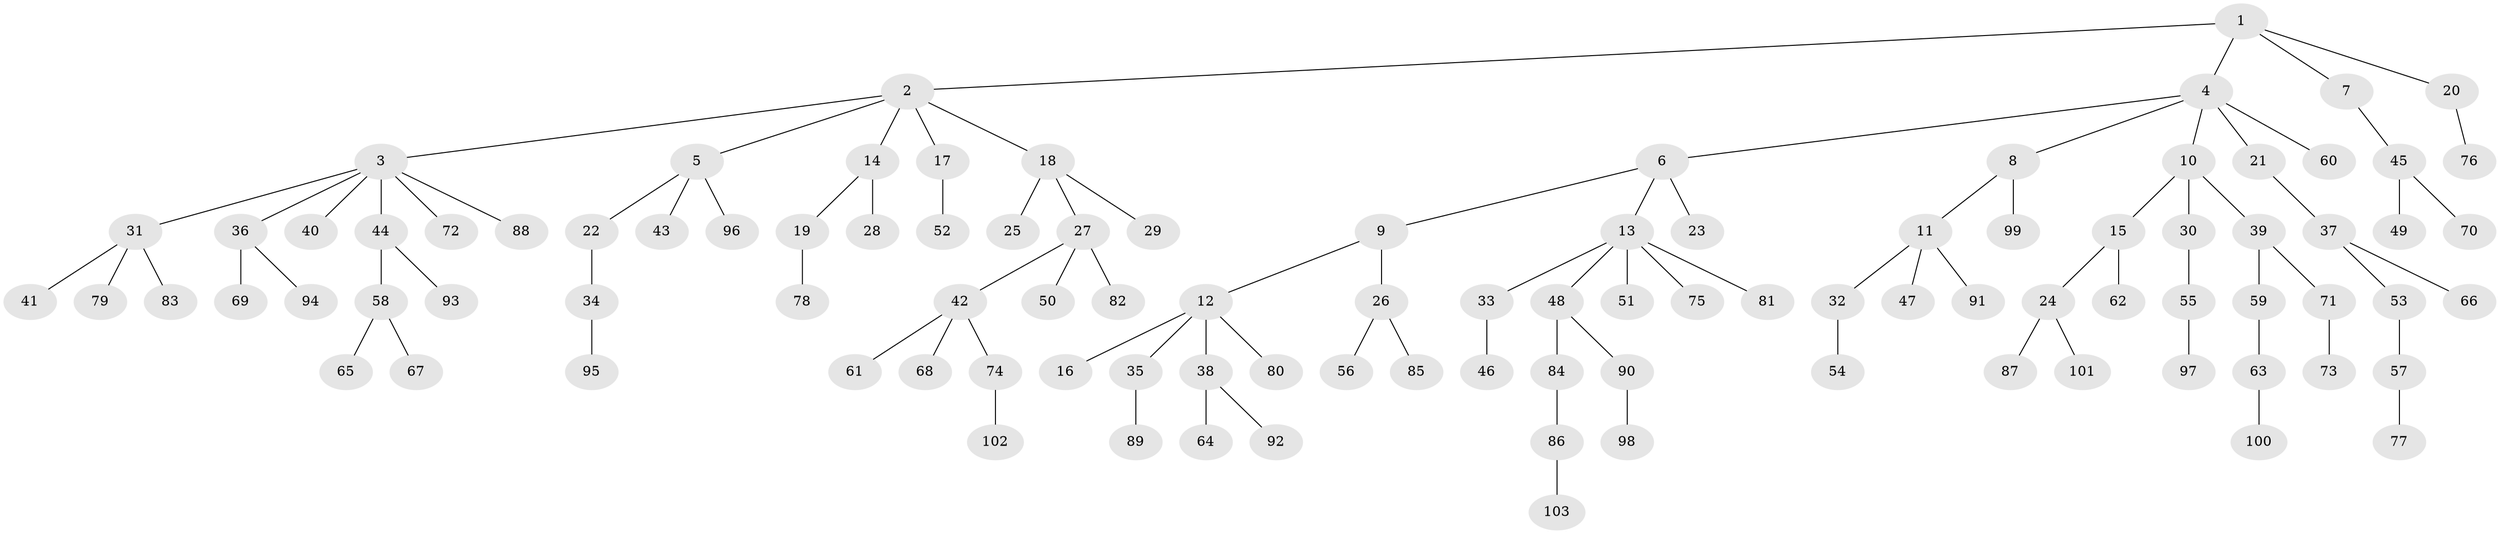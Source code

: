 // Generated by graph-tools (version 1.1) at 2025/53/03/09/25 04:53:55]
// undirected, 103 vertices, 102 edges
graph export_dot {
graph [start="1"]
  node [color=gray90,style=filled];
  1;
  2;
  3;
  4;
  5;
  6;
  7;
  8;
  9;
  10;
  11;
  12;
  13;
  14;
  15;
  16;
  17;
  18;
  19;
  20;
  21;
  22;
  23;
  24;
  25;
  26;
  27;
  28;
  29;
  30;
  31;
  32;
  33;
  34;
  35;
  36;
  37;
  38;
  39;
  40;
  41;
  42;
  43;
  44;
  45;
  46;
  47;
  48;
  49;
  50;
  51;
  52;
  53;
  54;
  55;
  56;
  57;
  58;
  59;
  60;
  61;
  62;
  63;
  64;
  65;
  66;
  67;
  68;
  69;
  70;
  71;
  72;
  73;
  74;
  75;
  76;
  77;
  78;
  79;
  80;
  81;
  82;
  83;
  84;
  85;
  86;
  87;
  88;
  89;
  90;
  91;
  92;
  93;
  94;
  95;
  96;
  97;
  98;
  99;
  100;
  101;
  102;
  103;
  1 -- 2;
  1 -- 4;
  1 -- 7;
  1 -- 20;
  2 -- 3;
  2 -- 5;
  2 -- 14;
  2 -- 17;
  2 -- 18;
  3 -- 31;
  3 -- 36;
  3 -- 40;
  3 -- 44;
  3 -- 72;
  3 -- 88;
  4 -- 6;
  4 -- 8;
  4 -- 10;
  4 -- 21;
  4 -- 60;
  5 -- 22;
  5 -- 43;
  5 -- 96;
  6 -- 9;
  6 -- 13;
  6 -- 23;
  7 -- 45;
  8 -- 11;
  8 -- 99;
  9 -- 12;
  9 -- 26;
  10 -- 15;
  10 -- 30;
  10 -- 39;
  11 -- 32;
  11 -- 47;
  11 -- 91;
  12 -- 16;
  12 -- 35;
  12 -- 38;
  12 -- 80;
  13 -- 33;
  13 -- 48;
  13 -- 51;
  13 -- 75;
  13 -- 81;
  14 -- 19;
  14 -- 28;
  15 -- 24;
  15 -- 62;
  17 -- 52;
  18 -- 25;
  18 -- 27;
  18 -- 29;
  19 -- 78;
  20 -- 76;
  21 -- 37;
  22 -- 34;
  24 -- 87;
  24 -- 101;
  26 -- 56;
  26 -- 85;
  27 -- 42;
  27 -- 50;
  27 -- 82;
  30 -- 55;
  31 -- 41;
  31 -- 79;
  31 -- 83;
  32 -- 54;
  33 -- 46;
  34 -- 95;
  35 -- 89;
  36 -- 69;
  36 -- 94;
  37 -- 53;
  37 -- 66;
  38 -- 64;
  38 -- 92;
  39 -- 59;
  39 -- 71;
  42 -- 61;
  42 -- 68;
  42 -- 74;
  44 -- 58;
  44 -- 93;
  45 -- 49;
  45 -- 70;
  48 -- 84;
  48 -- 90;
  53 -- 57;
  55 -- 97;
  57 -- 77;
  58 -- 65;
  58 -- 67;
  59 -- 63;
  63 -- 100;
  71 -- 73;
  74 -- 102;
  84 -- 86;
  86 -- 103;
  90 -- 98;
}
